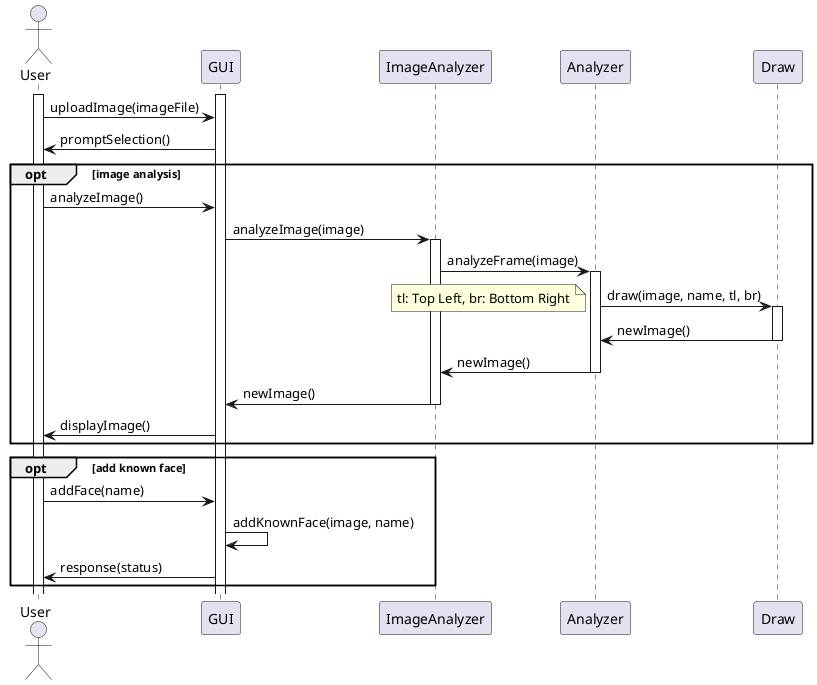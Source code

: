 @startuml image-sequence

actor User
activate User
activate GUI

User -> GUI : uploadImage(imageFile)
GUI -> User : promptSelection()

opt image analysis
    User -> GUI : analyzeImage()
    GUI -> ImageAnalyzer : analyzeImage(image)
    activate ImageAnalyzer
    ImageAnalyzer -> Analyzer : analyzeFrame(image)
    activate Analyzer
    
    Analyzer -> Draw : draw(image, name, tl, br)
    note left: tl: Top Left, br: Bottom Right
    activate Draw
    Draw -> Analyzer : newImage()
    deactivate Draw
    Analyzer -> ImageAnalyzer : newImage()
    deactivate Analyzer
    ImageAnalyzer -> GUI : newImage()
    deactivate 
    GUI -> User : displayImage()
end

opt add known face
    User -> GUI : addFace(name)
    GUI -> GUI : addKnownFace(image, name)
    GUI -> User : response(status)
end

@enduml